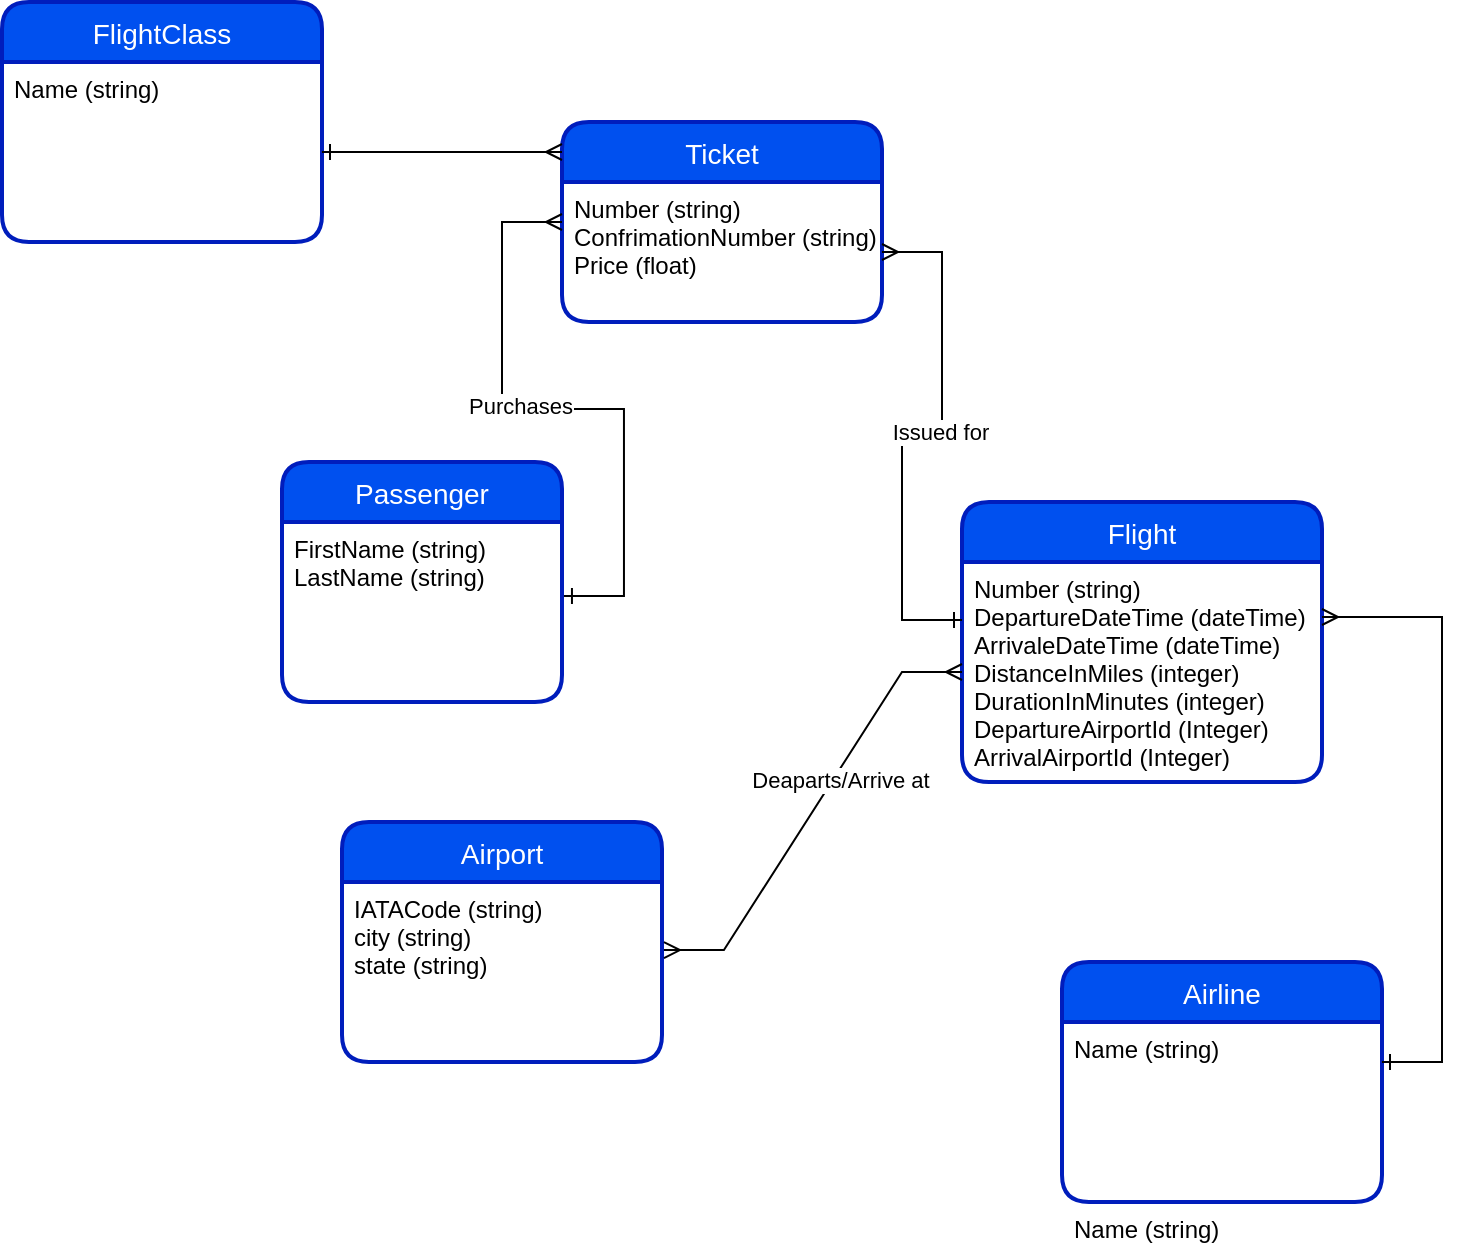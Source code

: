 <mxfile version="18.0.3" type="github"><diagram id="R2lEEEUBdFMjLlhIrx00" name="Page-1"><mxGraphModel dx="1021" dy="541" grid="1" gridSize="10" guides="1" tooltips="1" connect="1" arrows="1" fold="1" page="1" pageScale="1" pageWidth="850" pageHeight="1100" math="0" shadow="0" extFonts="Permanent Marker^https://fonts.googleapis.com/css?family=Permanent+Marker"><root><mxCell id="0"/><mxCell id="1" parent="0"/><mxCell id="M4bpCkwm5_BRsqaxWx_y-6" value="Passenger" style="swimlane;childLayout=stackLayout;horizontal=1;startSize=30;horizontalStack=0;rounded=1;fontSize=14;fontStyle=0;strokeWidth=2;resizeParent=0;resizeLast=1;shadow=0;dashed=0;align=center;fillColor=#0050ef;strokeColor=#001DBC;fontColor=#ffffff;" vertex="1" parent="1"><mxGeometry x="150" y="250" width="140" height="120" as="geometry"/></mxCell><mxCell id="M4bpCkwm5_BRsqaxWx_y-7" value="FirstName (string)&#10;LastName (string)" style="align=left;strokeColor=none;fillColor=none;spacingLeft=4;fontSize=12;verticalAlign=top;resizable=0;rotatable=0;part=1;" vertex="1" parent="M4bpCkwm5_BRsqaxWx_y-6"><mxGeometry y="30" width="140" height="90" as="geometry"/></mxCell><mxCell id="M4bpCkwm5_BRsqaxWx_y-29" value="Flight" style="swimlane;childLayout=stackLayout;horizontal=1;startSize=30;horizontalStack=0;rounded=1;fontSize=14;fontStyle=0;strokeWidth=2;resizeParent=0;resizeLast=1;shadow=0;dashed=0;align=center;fillColor=#0050ef;fontColor=#ffffff;strokeColor=#001DBC;" vertex="1" parent="1"><mxGeometry x="490" y="270" width="180" height="140" as="geometry"/></mxCell><mxCell id="M4bpCkwm5_BRsqaxWx_y-30" value="Number (string)&#10;DepartureDateTime (dateTime)&#10;ArrivaleDateTime (dateTime)&#10;DistanceInMiles (integer)&#10;DurationInMinutes (integer)&#10;DepartureAirportId (Integer)&#10;ArrivalAirportId (Integer)" style="align=left;strokeColor=none;fillColor=none;spacingLeft=4;fontSize=12;verticalAlign=top;resizable=0;rotatable=0;part=1;" vertex="1" parent="M4bpCkwm5_BRsqaxWx_y-29"><mxGeometry y="30" width="180" height="110" as="geometry"/></mxCell><mxCell id="M4bpCkwm5_BRsqaxWx_y-31" value="Airport" style="swimlane;childLayout=stackLayout;horizontal=1;startSize=30;horizontalStack=0;rounded=1;fontSize=14;fontStyle=0;strokeWidth=2;resizeParent=0;resizeLast=1;shadow=0;dashed=0;align=center;fillColor=#0050ef;fontColor=#ffffff;strokeColor=#001DBC;" vertex="1" parent="1"><mxGeometry x="180" y="430" width="160" height="120" as="geometry"/></mxCell><mxCell id="M4bpCkwm5_BRsqaxWx_y-32" value="IATACode (string)&#10;city (string)&#10;state (string)" style="align=left;strokeColor=none;fillColor=none;spacingLeft=4;fontSize=12;verticalAlign=top;resizable=0;rotatable=0;part=1;" vertex="1" parent="M4bpCkwm5_BRsqaxWx_y-31"><mxGeometry y="30" width="160" height="90" as="geometry"/></mxCell><mxCell id="M4bpCkwm5_BRsqaxWx_y-33" value="" style="edgeStyle=entityRelationEdgeStyle;fontSize=12;html=1;endArrow=ERmany;startArrow=ERmany;rounded=0;exitX=1.006;exitY=0.378;exitDx=0;exitDy=0;exitPerimeter=0;" edge="1" parent="1" source="M4bpCkwm5_BRsqaxWx_y-32" target="M4bpCkwm5_BRsqaxWx_y-30"><mxGeometry width="100" height="100" relative="1" as="geometry"><mxPoint x="560" y="540" as="sourcePoint"/><mxPoint x="660" y="440" as="targetPoint"/></mxGeometry></mxCell><mxCell id="M4bpCkwm5_BRsqaxWx_y-41" value="Deaparts/Arrive at" style="edgeLabel;html=1;align=center;verticalAlign=middle;resizable=0;points=[];" vertex="1" connectable="0" parent="M4bpCkwm5_BRsqaxWx_y-33"><mxGeometry x="0.181" y="-3" relative="1" as="geometry"><mxPoint as="offset"/></mxGeometry></mxCell><mxCell id="M4bpCkwm5_BRsqaxWx_y-34" value="Ticket" style="swimlane;childLayout=stackLayout;horizontal=1;startSize=30;horizontalStack=0;rounded=1;fontSize=14;fontStyle=0;strokeWidth=2;resizeParent=0;resizeLast=1;shadow=0;dashed=0;align=center;fillColor=#0050ef;fontColor=#ffffff;strokeColor=#001DBC;" vertex="1" parent="1"><mxGeometry x="290" y="80" width="160" height="100" as="geometry"/></mxCell><mxCell id="M4bpCkwm5_BRsqaxWx_y-37" value="" style="edgeStyle=entityRelationEdgeStyle;fontSize=12;html=1;endArrow=ERmany;startArrow=ERone;rounded=0;exitX=1.007;exitY=0.411;exitDx=0;exitDy=0;exitPerimeter=0;startFill=0;" edge="1" parent="M4bpCkwm5_BRsqaxWx_y-34" source="M4bpCkwm5_BRsqaxWx_y-7"><mxGeometry width="100" height="100" relative="1" as="geometry"><mxPoint x="40" y="238" as="sourcePoint"/><mxPoint y="50" as="targetPoint"/></mxGeometry></mxCell><mxCell id="M4bpCkwm5_BRsqaxWx_y-38" value="Purchases" style="edgeLabel;html=1;align=center;verticalAlign=middle;resizable=0;points=[];" vertex="1" connectable="0" parent="M4bpCkwm5_BRsqaxWx_y-37"><mxGeometry x="0.14" y="-2" relative="1" as="geometry"><mxPoint as="offset"/></mxGeometry></mxCell><mxCell id="M4bpCkwm5_BRsqaxWx_y-35" value="Number (string)&#10;ConfrimationNumber (string)&#10;Price (float)" style="align=left;strokeColor=none;fillColor=none;spacingLeft=4;fontSize=12;verticalAlign=top;resizable=0;rotatable=0;part=1;" vertex="1" parent="M4bpCkwm5_BRsqaxWx_y-34"><mxGeometry y="30" width="160" height="70" as="geometry"/></mxCell><mxCell id="M4bpCkwm5_BRsqaxWx_y-39" value="" style="edgeStyle=entityRelationEdgeStyle;fontSize=12;html=1;endArrow=ERone;startArrow=ERmany;rounded=0;exitX=1;exitY=0.5;exitDx=0;exitDy=0;endFill=0;" edge="1" parent="1" source="M4bpCkwm5_BRsqaxWx_y-35"><mxGeometry width="100" height="100" relative="1" as="geometry"><mxPoint x="490" y="210" as="sourcePoint"/><mxPoint x="490" y="329" as="targetPoint"/></mxGeometry></mxCell><mxCell id="M4bpCkwm5_BRsqaxWx_y-40" value="Issued for" style="edgeLabel;html=1;align=center;verticalAlign=middle;resizable=0;points=[];" vertex="1" connectable="0" parent="M4bpCkwm5_BRsqaxWx_y-39"><mxGeometry x="-0.095" y="-1" relative="1" as="geometry"><mxPoint as="offset"/></mxGeometry></mxCell><mxCell id="M4bpCkwm5_BRsqaxWx_y-42" value="Airline" style="swimlane;childLayout=stackLayout;horizontal=1;startSize=30;horizontalStack=0;rounded=1;fontSize=14;fontStyle=0;strokeWidth=2;resizeParent=0;resizeLast=1;shadow=0;dashed=0;align=center;fillColor=#0050ef;fontColor=#ffffff;strokeColor=#001DBC;" vertex="1" parent="1"><mxGeometry x="540" y="500" width="160" height="120" as="geometry"/></mxCell><mxCell id="M4bpCkwm5_BRsqaxWx_y-43" value="Name (string)" style="align=left;strokeColor=none;fillColor=none;spacingLeft=4;fontSize=12;verticalAlign=top;resizable=0;rotatable=0;part=1;" vertex="1" parent="M4bpCkwm5_BRsqaxWx_y-42"><mxGeometry y="30" width="160" height="90" as="geometry"/></mxCell><mxCell id="M4bpCkwm5_BRsqaxWx_y-46" value="Name (string)" style="align=left;strokeColor=none;fillColor=none;spacingLeft=4;fontSize=12;verticalAlign=top;resizable=0;rotatable=0;part=1;" vertex="1" parent="M4bpCkwm5_BRsqaxWx_y-42"><mxGeometry y="120" width="160" as="geometry"/></mxCell><mxCell id="M4bpCkwm5_BRsqaxWx_y-45" value="" style="edgeStyle=entityRelationEdgeStyle;fontSize=12;html=1;endArrow=ERmany;rounded=0;entryX=1;entryY=0.25;entryDx=0;entryDy=0;startArrow=ERone;startFill=0;endFill=0;" edge="1" parent="1" target="M4bpCkwm5_BRsqaxWx_y-30"><mxGeometry width="100" height="100" relative="1" as="geometry"><mxPoint x="700" y="550" as="sourcePoint"/><mxPoint x="820" y="400" as="targetPoint"/></mxGeometry></mxCell><mxCell id="M4bpCkwm5_BRsqaxWx_y-47" value="FlightClass" style="swimlane;childLayout=stackLayout;horizontal=1;startSize=30;horizontalStack=0;rounded=1;fontSize=14;fontStyle=0;strokeWidth=2;resizeParent=0;resizeLast=1;shadow=0;dashed=0;align=center;fillColor=#0050ef;fontColor=#ffffff;strokeColor=#001DBC;" vertex="1" parent="1"><mxGeometry x="10" y="20" width="160" height="120" as="geometry"/></mxCell><mxCell id="M4bpCkwm5_BRsqaxWx_y-48" value="Name (string)" style="align=left;strokeColor=none;fillColor=none;spacingLeft=4;fontSize=12;verticalAlign=top;resizable=0;rotatable=0;part=1;" vertex="1" parent="M4bpCkwm5_BRsqaxWx_y-47"><mxGeometry y="30" width="160" height="90" as="geometry"/></mxCell><mxCell id="M4bpCkwm5_BRsqaxWx_y-50" value="" style="edgeStyle=entityRelationEdgeStyle;fontSize=12;html=1;endArrow=ERmany;rounded=0;exitX=1;exitY=0.5;exitDx=0;exitDy=0;endFill=0;startArrow=ERone;startFill=0;" edge="1" parent="1" source="M4bpCkwm5_BRsqaxWx_y-48"><mxGeometry width="100" height="100" relative="1" as="geometry"><mxPoint x="220" y="110" as="sourcePoint"/><mxPoint x="290" y="95" as="targetPoint"/></mxGeometry></mxCell></root></mxGraphModel></diagram></mxfile>
